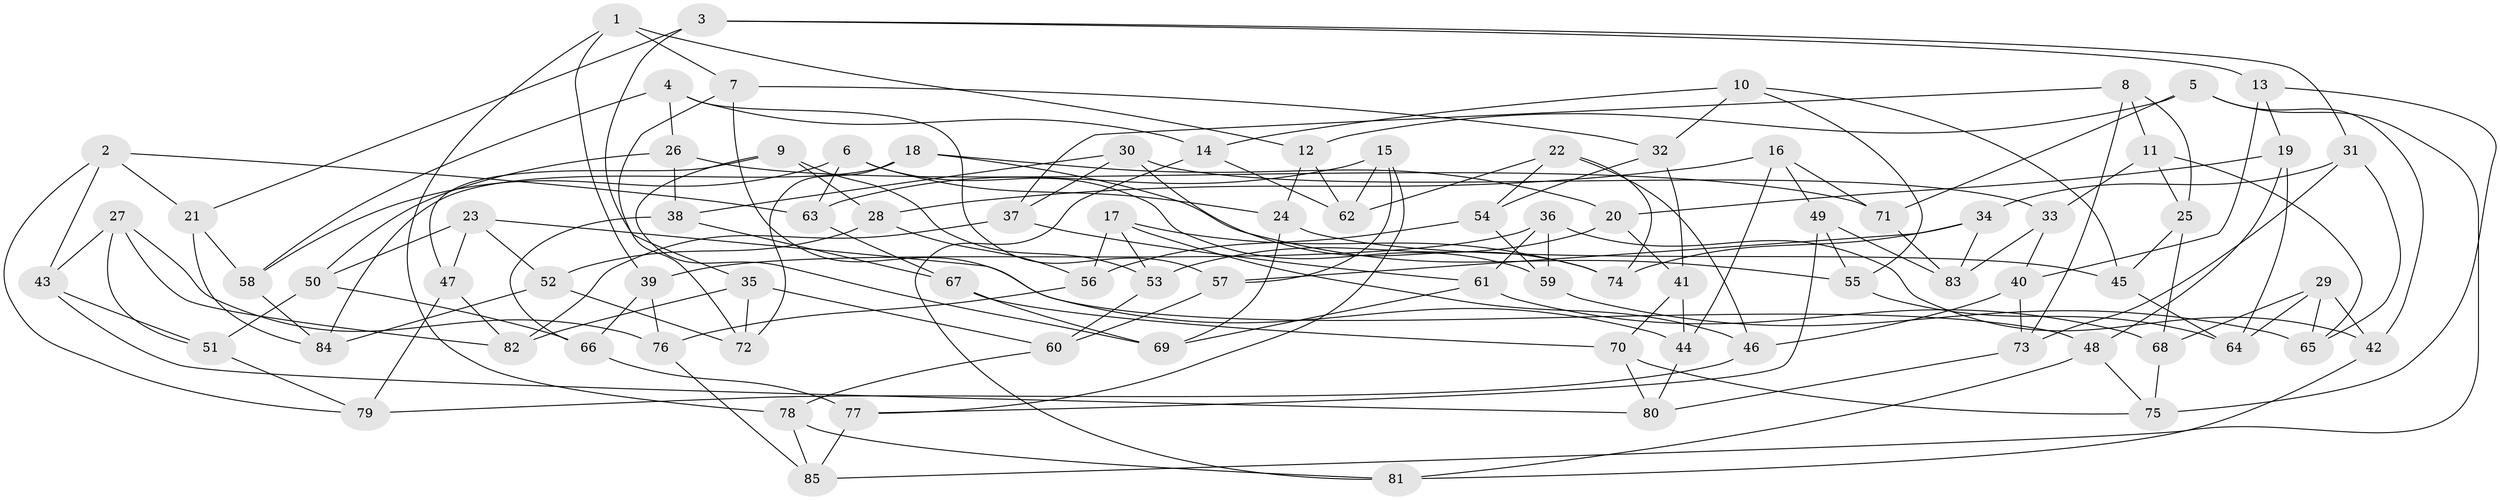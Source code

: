 // coarse degree distribution, {6: 0.6122448979591837, 4: 0.22448979591836735, 5: 0.12244897959183673, 3: 0.04081632653061224}
// Generated by graph-tools (version 1.1) at 2025/42/03/06/25 10:42:19]
// undirected, 85 vertices, 170 edges
graph export_dot {
graph [start="1"]
  node [color=gray90,style=filled];
  1;
  2;
  3;
  4;
  5;
  6;
  7;
  8;
  9;
  10;
  11;
  12;
  13;
  14;
  15;
  16;
  17;
  18;
  19;
  20;
  21;
  22;
  23;
  24;
  25;
  26;
  27;
  28;
  29;
  30;
  31;
  32;
  33;
  34;
  35;
  36;
  37;
  38;
  39;
  40;
  41;
  42;
  43;
  44;
  45;
  46;
  47;
  48;
  49;
  50;
  51;
  52;
  53;
  54;
  55;
  56;
  57;
  58;
  59;
  60;
  61;
  62;
  63;
  64;
  65;
  66;
  67;
  68;
  69;
  70;
  71;
  72;
  73;
  74;
  75;
  76;
  77;
  78;
  79;
  80;
  81;
  82;
  83;
  84;
  85;
  1 -- 12;
  1 -- 39;
  1 -- 7;
  1 -- 78;
  2 -- 43;
  2 -- 79;
  2 -- 21;
  2 -- 63;
  3 -- 31;
  3 -- 13;
  3 -- 21;
  3 -- 35;
  4 -- 26;
  4 -- 58;
  4 -- 14;
  4 -- 57;
  5 -- 85;
  5 -- 12;
  5 -- 71;
  5 -- 42;
  6 -- 59;
  6 -- 63;
  6 -- 58;
  6 -- 24;
  7 -- 44;
  7 -- 72;
  7 -- 32;
  8 -- 37;
  8 -- 73;
  8 -- 25;
  8 -- 11;
  9 -- 69;
  9 -- 28;
  9 -- 47;
  9 -- 53;
  10 -- 45;
  10 -- 55;
  10 -- 32;
  10 -- 14;
  11 -- 25;
  11 -- 33;
  11 -- 65;
  12 -- 62;
  12 -- 24;
  13 -- 40;
  13 -- 75;
  13 -- 19;
  14 -- 62;
  14 -- 81;
  15 -- 77;
  15 -- 63;
  15 -- 57;
  15 -- 62;
  16 -- 49;
  16 -- 44;
  16 -- 71;
  16 -- 28;
  17 -- 53;
  17 -- 56;
  17 -- 74;
  17 -- 46;
  18 -- 72;
  18 -- 20;
  18 -- 55;
  18 -- 84;
  19 -- 64;
  19 -- 20;
  19 -- 48;
  20 -- 41;
  20 -- 53;
  21 -- 58;
  21 -- 84;
  22 -- 46;
  22 -- 62;
  22 -- 54;
  22 -- 74;
  23 -- 47;
  23 -- 48;
  23 -- 52;
  23 -- 50;
  24 -- 45;
  24 -- 69;
  25 -- 45;
  25 -- 68;
  26 -- 71;
  26 -- 50;
  26 -- 38;
  27 -- 76;
  27 -- 82;
  27 -- 43;
  27 -- 51;
  28 -- 52;
  28 -- 56;
  29 -- 68;
  29 -- 65;
  29 -- 64;
  29 -- 42;
  30 -- 33;
  30 -- 37;
  30 -- 74;
  30 -- 38;
  31 -- 65;
  31 -- 34;
  31 -- 73;
  32 -- 54;
  32 -- 41;
  33 -- 83;
  33 -- 40;
  34 -- 83;
  34 -- 74;
  34 -- 57;
  35 -- 82;
  35 -- 72;
  35 -- 60;
  36 -- 61;
  36 -- 39;
  36 -- 59;
  36 -- 42;
  37 -- 61;
  37 -- 82;
  38 -- 67;
  38 -- 66;
  39 -- 66;
  39 -- 76;
  40 -- 73;
  40 -- 46;
  41 -- 44;
  41 -- 70;
  42 -- 81;
  43 -- 51;
  43 -- 80;
  44 -- 80;
  45 -- 64;
  46 -- 79;
  47 -- 79;
  47 -- 82;
  48 -- 75;
  48 -- 81;
  49 -- 55;
  49 -- 77;
  49 -- 83;
  50 -- 51;
  50 -- 66;
  51 -- 79;
  52 -- 72;
  52 -- 84;
  53 -- 60;
  54 -- 59;
  54 -- 56;
  55 -- 64;
  56 -- 76;
  57 -- 60;
  58 -- 84;
  59 -- 65;
  60 -- 78;
  61 -- 69;
  61 -- 68;
  63 -- 67;
  66 -- 77;
  67 -- 70;
  67 -- 69;
  68 -- 75;
  70 -- 80;
  70 -- 75;
  71 -- 83;
  73 -- 80;
  76 -- 85;
  77 -- 85;
  78 -- 81;
  78 -- 85;
}
